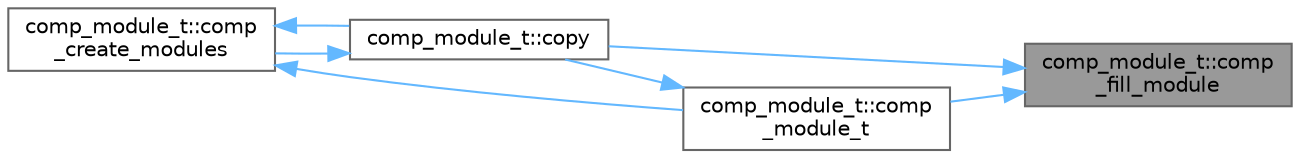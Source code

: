 digraph "comp_module_t::comp_fill_module"
{
 // LATEX_PDF_SIZE
  bgcolor="transparent";
  edge [fontname=Helvetica,fontsize=10,labelfontname=Helvetica,labelfontsize=10];
  node [fontname=Helvetica,fontsize=10,shape=box,height=0.2,width=0.4];
  rankdir="RL";
  Node1 [id="Node000001",label="comp_module_t::comp\l_fill_module",height=0.2,width=0.4,color="gray40", fillcolor="grey60", style="filled", fontcolor="black",tooltip=" "];
  Node1 -> Node2 [id="edge1_Node000001_Node000002",dir="back",color="steelblue1",style="solid",tooltip=" "];
  Node2 [id="Node000002",label="comp_module_t::comp\l_module_t",height=0.2,width=0.4,color="grey40", fillcolor="white", style="filled",URL="$classcomp__module__t.html#ac0c8f89cc41c87d65de52fc652d35827",tooltip=" "];
  Node2 -> Node3 [id="edge2_Node000002_Node000003",dir="back",color="steelblue1",style="solid",tooltip=" "];
  Node3 [id="Node000003",label="comp_module_t::copy",height=0.2,width=0.4,color="grey40", fillcolor="white", style="filled",URL="$classcomp__module__t.html#a211b1bfd46a32ac3038ffc7e687da84e",tooltip=" "];
  Node3 -> Node4 [id="edge3_Node000003_Node000004",dir="back",color="steelblue1",style="solid",tooltip=" "];
  Node4 [id="Node000004",label="comp_module_t::comp\l_create_modules",height=0.2,width=0.4,color="grey40", fillcolor="white", style="filled",URL="$classcomp__module__t.html#a97d5cb5be2c89a3e8da221e02a20243b",tooltip=" "];
  Node4 -> Node2 [id="edge4_Node000004_Node000002",dir="back",color="steelblue1",style="solid",tooltip=" "];
  Node4 -> Node3 [id="edge5_Node000004_Node000003",dir="back",color="steelblue1",style="solid",tooltip=" "];
  Node1 -> Node3 [id="edge6_Node000001_Node000003",dir="back",color="steelblue1",style="solid",tooltip=" "];
}
